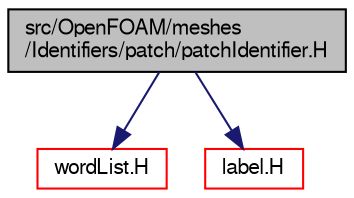 digraph "src/OpenFOAM/meshes/Identifiers/patch/patchIdentifier.H"
{
  bgcolor="transparent";
  edge [fontname="FreeSans",fontsize="10",labelfontname="FreeSans",labelfontsize="10"];
  node [fontname="FreeSans",fontsize="10",shape=record];
  Node0 [label="src/OpenFOAM/meshes\l/Identifiers/patch/patchIdentifier.H",height=0.2,width=0.4,color="black", fillcolor="grey75", style="filled", fontcolor="black"];
  Node0 -> Node1 [color="midnightblue",fontsize="10",style="solid",fontname="FreeSans"];
  Node1 [label="wordList.H",height=0.2,width=0.4,color="red",URL="$a12623.html"];
  Node0 -> Node18 [color="midnightblue",fontsize="10",style="solid",fontname="FreeSans"];
  Node18 [label="label.H",height=0.2,width=0.4,color="red",URL="$a12371.html"];
}
